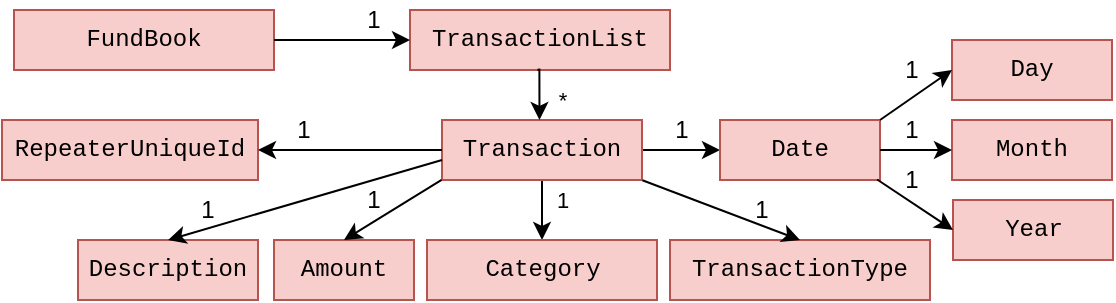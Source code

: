 <mxfile version="12.2.3" type="google" pages="1"><diagram name="Page-1" id="b5b7bab2-c9e2-2cf4-8b2a-24fd1a2a6d21"><mxGraphModel dx="831" dy="487" grid="1" gridSize="10" guides="1" tooltips="1" connect="1" arrows="1" fold="1" page="1" pageScale="1" pageWidth="827" pageHeight="1169" background="#ffffff" math="0" shadow="0"><root><mxCell id="0"/><mxCell id="1" parent="0"/><mxCell id="F6Qe3fouieVjDbAGw6_c-2" value="1" style="edgeStyle=orthogonalEdgeStyle;rounded=0;orthogonalLoop=1;jettySize=auto;html=1;startArrow=none;startFill=0;endArrow=classic;endFill=1;fontColor=#000000;" parent="1" source="HpN2ochw1OF3YIQpeDBz-6" target="F6Qe3fouieVjDbAGw6_c-1" edge="1"><mxGeometry x="0.2" y="10" relative="1" as="geometry"><mxPoint as="offset"/></mxGeometry></mxCell><mxCell id="egCqdw-BJd2a_secMouz-6" value="" style="edgeStyle=orthogonalEdgeStyle;rounded=0;orthogonalLoop=1;jettySize=auto;html=1;" parent="1" source="HpN2ochw1OF3YIQpeDBz-6" target="egCqdw-BJd2a_secMouz-2" edge="1"><mxGeometry relative="1" as="geometry"/></mxCell><mxCell id="HpN2ochw1OF3YIQpeDBz-6" value="Transaction" style="rounded=0;whiteSpace=wrap;html=1;fillColor=#f8cecc;strokeColor=#b85450;fontFamily=Courier New;" parent="1" vertex="1"><mxGeometry x="540" y="320" width="100" height="30" as="geometry"/></mxCell><mxCell id="RdDw8vZqlXrb6mcQR_Pb-1" value="Description" style="rounded=0;whiteSpace=wrap;html=1;fillColor=#f8cecc;strokeColor=#b85450;fontFamily=Courier New;" parent="1" vertex="1"><mxGeometry x="358" y="380" width="90" height="30" as="geometry"/></mxCell><mxCell id="F6Qe3fouieVjDbAGw6_c-1" value="Category" style="rounded=0;whiteSpace=wrap;html=1;fillColor=#f8cecc;strokeColor=#b85450;fontFamily=Courier New;" parent="1" vertex="1"><mxGeometry x="532.5" y="380" width="115" height="30" as="geometry"/></mxCell><mxCell id="egCqdw-BJd2a_secMouz-2" value="Date" style="rounded=0;whiteSpace=wrap;html=1;fillColor=#f8cecc;strokeColor=#b85450;fontFamily=Courier New;" parent="1" vertex="1"><mxGeometry x="679" y="320" width="80" height="30" as="geometry"/></mxCell><mxCell id="a6hPYdCsoUv_B9V4LEtZ-1" value="Amount" style="rounded=0;whiteSpace=wrap;html=1;fillColor=#f8cecc;strokeColor=#b85450;fontFamily=Courier New;" vertex="1" parent="1"><mxGeometry x="456" y="380" width="70" height="30" as="geometry"/></mxCell><mxCell id="a6hPYdCsoUv_B9V4LEtZ-2" value="TransactionType" style="rounded=0;whiteSpace=wrap;html=1;fillColor=#f8cecc;strokeColor=#b85450;fontFamily=Courier New;" vertex="1" parent="1"><mxGeometry x="654" y="380" width="130" height="30" as="geometry"/></mxCell><mxCell id="a6hPYdCsoUv_B9V4LEtZ-3" value="Day" style="rounded=0;whiteSpace=wrap;html=1;fillColor=#f8cecc;strokeColor=#b85450;fontFamily=Courier New;" vertex="1" parent="1"><mxGeometry x="795" y="280" width="80" height="30" as="geometry"/></mxCell><mxCell id="a6hPYdCsoUv_B9V4LEtZ-4" value="Month" style="rounded=0;whiteSpace=wrap;html=1;fillColor=#f8cecc;strokeColor=#b85450;fontFamily=Courier New;" vertex="1" parent="1"><mxGeometry x="795" y="320" width="80" height="30" as="geometry"/></mxCell><mxCell id="a6hPYdCsoUv_B9V4LEtZ-5" value="Year" style="rounded=0;whiteSpace=wrap;html=1;fillColor=#f8cecc;strokeColor=#b85450;fontFamily=Courier New;" vertex="1" parent="1"><mxGeometry x="795.5" y="360" width="80" height="30" as="geometry"/></mxCell><mxCell id="a6hPYdCsoUv_B9V4LEtZ-6" value="" style="endArrow=classic;html=1;entryX=0.5;entryY=0;entryDx=0;entryDy=0;exitX=-0.002;exitY=0.998;exitDx=0;exitDy=0;exitPerimeter=0;" edge="1" parent="1" source="HpN2ochw1OF3YIQpeDBz-6" target="a6hPYdCsoUv_B9V4LEtZ-1"><mxGeometry width="50" height="50" relative="1" as="geometry"><mxPoint x="541" y="354" as="sourcePoint"/><mxPoint x="410" y="430" as="targetPoint"/></mxGeometry></mxCell><mxCell id="a6hPYdCsoUv_B9V4LEtZ-7" value="" style="endArrow=classic;html=1;entryX=0.5;entryY=0;entryDx=0;entryDy=0;" edge="1" parent="1" target="RdDw8vZqlXrb6mcQR_Pb-1"><mxGeometry width="50" height="50" relative="1" as="geometry"><mxPoint x="540" y="340" as="sourcePoint"/><mxPoint x="399" y="360" as="targetPoint"/></mxGeometry></mxCell><mxCell id="a6hPYdCsoUv_B9V4LEtZ-8" value="" style="endArrow=classic;html=1;entryX=0.5;entryY=0;entryDx=0;entryDy=0;exitX=1.002;exitY=1.005;exitDx=0;exitDy=0;exitPerimeter=0;" edge="1" parent="1" source="HpN2ochw1OF3YIQpeDBz-6" target="a6hPYdCsoUv_B9V4LEtZ-2"><mxGeometry width="50" height="50" relative="1" as="geometry"><mxPoint x="671.8" y="349.94" as="sourcePoint"/><mxPoint x="623" y="380" as="targetPoint"/></mxGeometry></mxCell><mxCell id="a6hPYdCsoUv_B9V4LEtZ-9" value="" style="endArrow=classic;html=1;entryX=0;entryY=0.5;entryDx=0;entryDy=0;" edge="1" parent="1" target="a6hPYdCsoUv_B9V4LEtZ-3"><mxGeometry width="50" height="50" relative="1" as="geometry"><mxPoint x="759" y="320" as="sourcePoint"/><mxPoint x="809" y="270" as="targetPoint"/></mxGeometry></mxCell><mxCell id="a6hPYdCsoUv_B9V4LEtZ-10" value="" style="endArrow=classic;html=1;entryX=0;entryY=0.5;entryDx=0;entryDy=0;" edge="1" parent="1" target="a6hPYdCsoUv_B9V4LEtZ-4"><mxGeometry width="50" height="50" relative="1" as="geometry"><mxPoint x="759" y="335" as="sourcePoint"/><mxPoint x="809" y="285" as="targetPoint"/></mxGeometry></mxCell><mxCell id="a6hPYdCsoUv_B9V4LEtZ-11" value="" style="endArrow=classic;html=1;entryX=0;entryY=0.5;entryDx=0;entryDy=0;exitX=0.982;exitY=0.991;exitDx=0;exitDy=0;exitPerimeter=0;" edge="1" parent="1" source="egCqdw-BJd2a_secMouz-2" target="a6hPYdCsoUv_B9V4LEtZ-5"><mxGeometry width="50" height="50" relative="1" as="geometry"><mxPoint x="759" y="345" as="sourcePoint"/><mxPoint x="809" y="295" as="targetPoint"/></mxGeometry></mxCell><mxCell id="a6hPYdCsoUv_B9V4LEtZ-12" value="1" style="text;html=1;strokeColor=none;fillColor=none;align=center;verticalAlign=middle;whiteSpace=wrap;rounded=0;" vertex="1" parent="1"><mxGeometry x="403" y="355" width="40" height="20" as="geometry"/></mxCell><mxCell id="a6hPYdCsoUv_B9V4LEtZ-13" value="1" style="text;html=1;strokeColor=none;fillColor=none;align=center;verticalAlign=middle;whiteSpace=wrap;rounded=0;" vertex="1" parent="1"><mxGeometry x="486" y="350" width="40" height="20" as="geometry"/></mxCell><mxCell id="a6hPYdCsoUv_B9V4LEtZ-14" value="1" style="text;html=1;strokeColor=none;fillColor=none;align=center;verticalAlign=middle;whiteSpace=wrap;rounded=0;" vertex="1" parent="1"><mxGeometry x="680" y="355" width="40" height="20" as="geometry"/></mxCell><mxCell id="a6hPYdCsoUv_B9V4LEtZ-15" value="1" style="text;html=1;strokeColor=none;fillColor=none;align=center;verticalAlign=middle;whiteSpace=wrap;rounded=0;" vertex="1" parent="1"><mxGeometry x="640" y="315" width="40" height="20" as="geometry"/></mxCell><mxCell id="a6hPYdCsoUv_B9V4LEtZ-16" value="1" style="text;html=1;strokeColor=none;fillColor=none;align=center;verticalAlign=middle;whiteSpace=wrap;rounded=0;" vertex="1" parent="1"><mxGeometry x="755" y="285" width="40" height="20" as="geometry"/></mxCell><mxCell id="a6hPYdCsoUv_B9V4LEtZ-17" value="1" style="text;html=1;strokeColor=none;fillColor=none;align=center;verticalAlign=middle;whiteSpace=wrap;rounded=0;" vertex="1" parent="1"><mxGeometry x="755" y="315" width="40" height="20" as="geometry"/></mxCell><mxCell id="a6hPYdCsoUv_B9V4LEtZ-18" value="1" style="text;html=1;strokeColor=none;fillColor=none;align=center;verticalAlign=middle;whiteSpace=wrap;rounded=0;" vertex="1" parent="1"><mxGeometry x="755" y="340" width="40" height="20" as="geometry"/></mxCell><mxCell id="a6hPYdCsoUv_B9V4LEtZ-19" value="RepeaterUniqueId" style="rounded=0;whiteSpace=wrap;html=1;fillColor=#f8cecc;strokeColor=#b85450;fontFamily=Courier New;" vertex="1" parent="1"><mxGeometry x="320" y="320" width="128" height="30" as="geometry"/></mxCell><mxCell id="a6hPYdCsoUv_B9V4LEtZ-20" value="" style="endArrow=classic;html=1;entryX=1;entryY=0.5;entryDx=0;entryDy=0;exitX=0;exitY=0.5;exitDx=0;exitDy=0;" edge="1" parent="1" source="HpN2ochw1OF3YIQpeDBz-6" target="a6hPYdCsoUv_B9V4LEtZ-19"><mxGeometry width="50" height="50" relative="1" as="geometry"><mxPoint x="470" y="310" as="sourcePoint"/><mxPoint x="520" y="260" as="targetPoint"/></mxGeometry></mxCell><mxCell id="a6hPYdCsoUv_B9V4LEtZ-21" value="1" style="text;html=1;strokeColor=none;fillColor=none;align=center;verticalAlign=middle;whiteSpace=wrap;rounded=0;" vertex="1" parent="1"><mxGeometry x="451" y="315" width="40" height="20" as="geometry"/></mxCell><mxCell id="a6hPYdCsoUv_B9V4LEtZ-22" value="TransactionList" style="rounded=0;whiteSpace=wrap;html=1;fillColor=#f8cecc;strokeColor=#b85450;fontFamily=Courier New;" vertex="1" parent="1"><mxGeometry x="524" y="265" width="130" height="30" as="geometry"/></mxCell><mxCell id="a6hPYdCsoUv_B9V4LEtZ-30" value="*" style="edgeStyle=orthogonalEdgeStyle;rounded=0;orthogonalLoop=1;jettySize=auto;html=1;startArrow=none;startFill=0;endArrow=classic;endFill=1;fontColor=#000000;exitX=0.49;exitY=0.994;exitDx=0;exitDy=0;exitPerimeter=0;" edge="1" parent="1" source="a6hPYdCsoUv_B9V4LEtZ-22"><mxGeometry x="0.243" y="11" relative="1" as="geometry"><mxPoint as="offset"/><mxPoint x="589" y="300" as="sourcePoint"/><mxPoint x="588.741" y="320" as="targetPoint"/></mxGeometry></mxCell><mxCell id="a6hPYdCsoUv_B9V4LEtZ-33" value="FundBook" style="rounded=0;whiteSpace=wrap;html=1;fillColor=#f8cecc;strokeColor=#b85450;fontFamily=Courier New;" vertex="1" parent="1"><mxGeometry x="326" y="265" width="130" height="30" as="geometry"/></mxCell><mxCell id="a6hPYdCsoUv_B9V4LEtZ-34" value="" style="edgeStyle=orthogonalEdgeStyle;rounded=0;orthogonalLoop=1;jettySize=auto;html=1;entryX=0;entryY=0.5;entryDx=0;entryDy=0;" edge="1" parent="1" source="a6hPYdCsoUv_B9V4LEtZ-33" target="a6hPYdCsoUv_B9V4LEtZ-22"><mxGeometry relative="1" as="geometry"><mxPoint x="486" y="280" as="sourcePoint"/><mxPoint x="510" y="280" as="targetPoint"/></mxGeometry></mxCell><mxCell id="a6hPYdCsoUv_B9V4LEtZ-35" value="1" style="text;html=1;strokeColor=none;fillColor=none;align=center;verticalAlign=middle;whiteSpace=wrap;rounded=0;" vertex="1" parent="1"><mxGeometry x="486" y="260" width="40" height="20" as="geometry"/></mxCell></root></mxGraphModel></diagram></mxfile>
